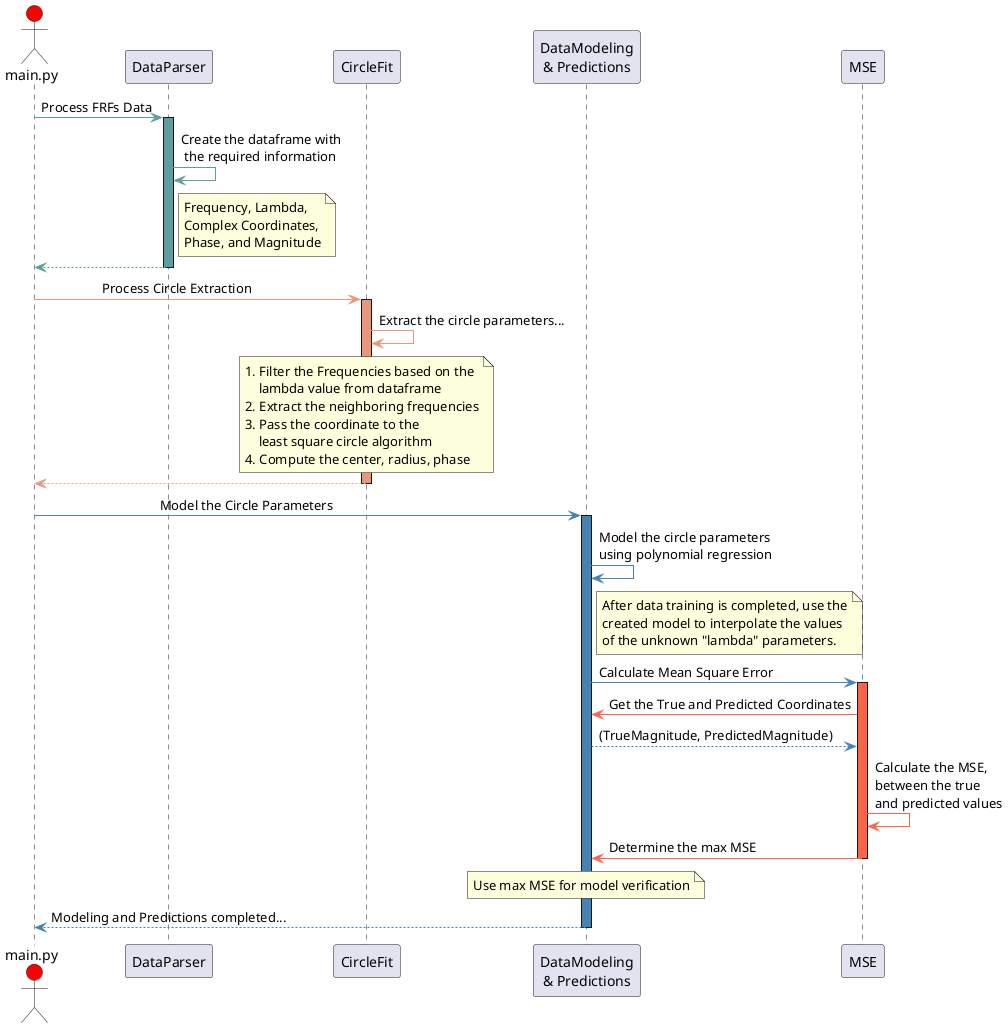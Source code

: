 @startuml
actor main.py #red

participant DataParser
participant CircleFit
participant "DataModeling\n& Predictions" as DataModeling
participant MSE

main.py [#CadetBlue]-> DataParser: Process FRFs Data
activate DataParser #CadetBlue
DataParser [#CadetBlue]-> DataParser: Create the dataframe with \n the required information 
note right of DataParser: Frequency, Lambda,\nComplex Coordinates,\nPhase, and Magnitude
DataParser -[#CadetBlue]-> main.py
deactivate DataParser

main.py[#DarkSalmon]->CircleFit:\t \t  Process Circle Extraction
activate CircleFit#DarkSalmon
CircleFit [#DarkSalmon]-> CircleFit: Extract the circle parameters...
note over CircleFit: 1. Filter the Frequencies based on the\n    lambda value from dataframe\n2. Extract the neighboring frequencies\n3. Pass the coordinate to the\n    least square circle algorithm \n4. Compute the center, radius, phase
CircleFit-[#DarkSalmon]->main.py
deactivate CircleFit


main.py[#SteelBlue]->DataModeling:\t\t\t\t   Model the Circle Parameters
activate DataModeling#SteelBlue
DataModeling [#SteelBlue]-> DataModeling: Model the circle parameters\nusing polynomial regression
note right of DataModeling: After data training is completed, use the\ncreated model to interpolate the values \nof the unknown "lambda" parameters.
DataModeling [#SteelBlue]-> MSE: Calculate Mean Square Error
activate MSE#Tomato
MSE [#Tomato]-> DataModeling: Get the True and Predicted Coordinates
DataModeling-[#SteelBlue]->MSE:(TrueMagnitude, PredictedMagnitude)
MSE [#Tomato]-> MSE: Calculate the MSE, \nbetween the true\nand predicted values
MSE [#Tomato]-> DataModeling: Determine the max MSE
note over DataModeling: Use max MSE for model verification
deactivate MSE 
DataModeling -[#SteelBlue]-> main.py: Modeling and Predictions completed...
deactivate DataModeling


@enduml